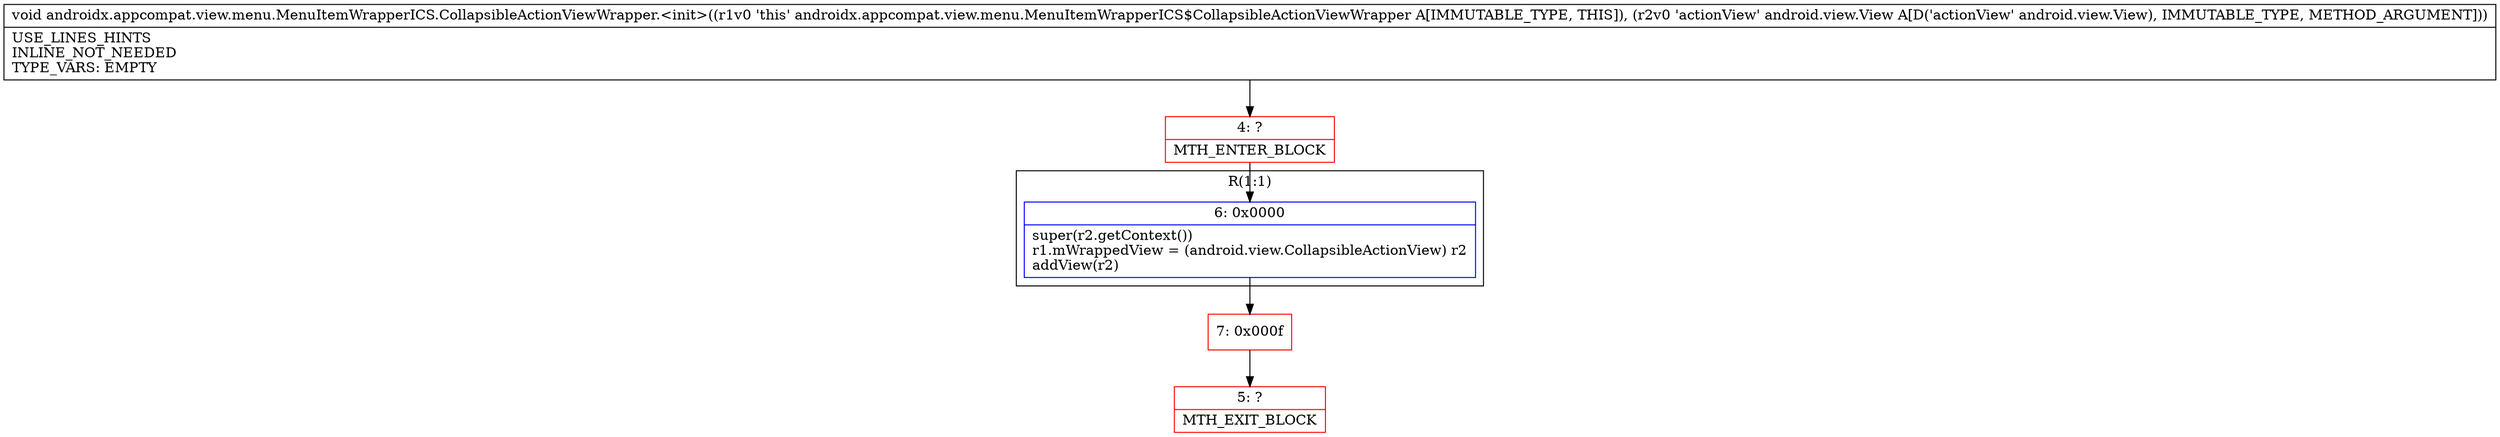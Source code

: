 digraph "CFG forandroidx.appcompat.view.menu.MenuItemWrapperICS.CollapsibleActionViewWrapper.\<init\>(Landroid\/view\/View;)V" {
subgraph cluster_Region_1161152987 {
label = "R(1:1)";
node [shape=record,color=blue];
Node_6 [shape=record,label="{6\:\ 0x0000|super(r2.getContext())\lr1.mWrappedView = (android.view.CollapsibleActionView) r2\laddView(r2)\l}"];
}
Node_4 [shape=record,color=red,label="{4\:\ ?|MTH_ENTER_BLOCK\l}"];
Node_7 [shape=record,color=red,label="{7\:\ 0x000f}"];
Node_5 [shape=record,color=red,label="{5\:\ ?|MTH_EXIT_BLOCK\l}"];
MethodNode[shape=record,label="{void androidx.appcompat.view.menu.MenuItemWrapperICS.CollapsibleActionViewWrapper.\<init\>((r1v0 'this' androidx.appcompat.view.menu.MenuItemWrapperICS$CollapsibleActionViewWrapper A[IMMUTABLE_TYPE, THIS]), (r2v0 'actionView' android.view.View A[D('actionView' android.view.View), IMMUTABLE_TYPE, METHOD_ARGUMENT]))  | USE_LINES_HINTS\lINLINE_NOT_NEEDED\lTYPE_VARS: EMPTY\l}"];
MethodNode -> Node_4;Node_6 -> Node_7;
Node_4 -> Node_6;
Node_7 -> Node_5;
}

